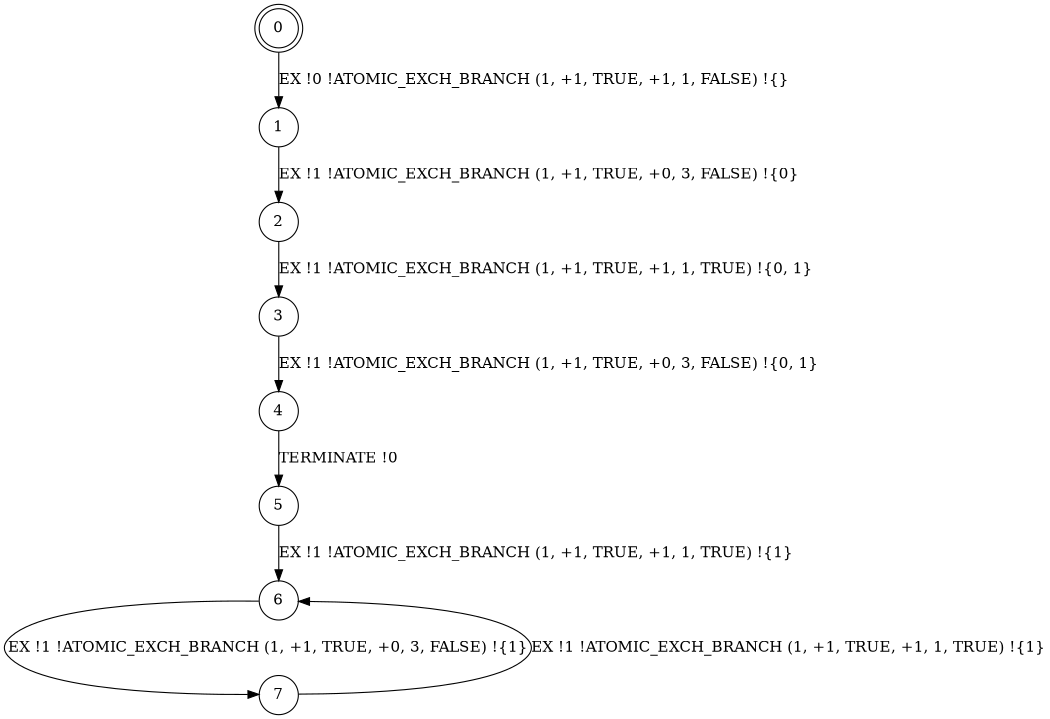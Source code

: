 digraph BCG {
size = "7, 10.5";
center = TRUE;
node [shape = circle];
0 [peripheries = 2];
0 -> 1 [label = "EX !0 !ATOMIC_EXCH_BRANCH (1, +1, TRUE, +1, 1, FALSE) !{}"];
1 -> 2 [label = "EX !1 !ATOMIC_EXCH_BRANCH (1, +1, TRUE, +0, 3, FALSE) !{0}"];
2 -> 3 [label = "EX !1 !ATOMIC_EXCH_BRANCH (1, +1, TRUE, +1, 1, TRUE) !{0, 1}"];
3 -> 4 [label = "EX !1 !ATOMIC_EXCH_BRANCH (1, +1, TRUE, +0, 3, FALSE) !{0, 1}"];
4 -> 5 [label = "TERMINATE !0"];
5 -> 6 [label = "EX !1 !ATOMIC_EXCH_BRANCH (1, +1, TRUE, +1, 1, TRUE) !{1}"];
6 -> 7 [label = "EX !1 !ATOMIC_EXCH_BRANCH (1, +1, TRUE, +0, 3, FALSE) !{1}"];
7 -> 6 [label = "EX !1 !ATOMIC_EXCH_BRANCH (1, +1, TRUE, +1, 1, TRUE) !{1}"];
}
